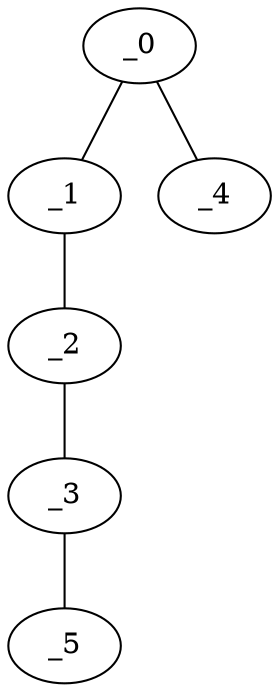 graph ZP1_0018 {
	_0	 [x="0.5",
		y="2.99"];
	_1	 [x="2.40786",
		y="3.01418"];
	_0 -- _1;
	_4	 [x="2.78343",
		y="1.434"];
	_0 -- _4;
	_2	 [x="0.435326",
		y="0.588809"];
	_1 -- _2;
	_3	 [x="2.51",
		y="0.49"];
	_2 -- _3;
	_5	 [x="0.383182",
		y="0.0257714"];
	_3 -- _5;
}
